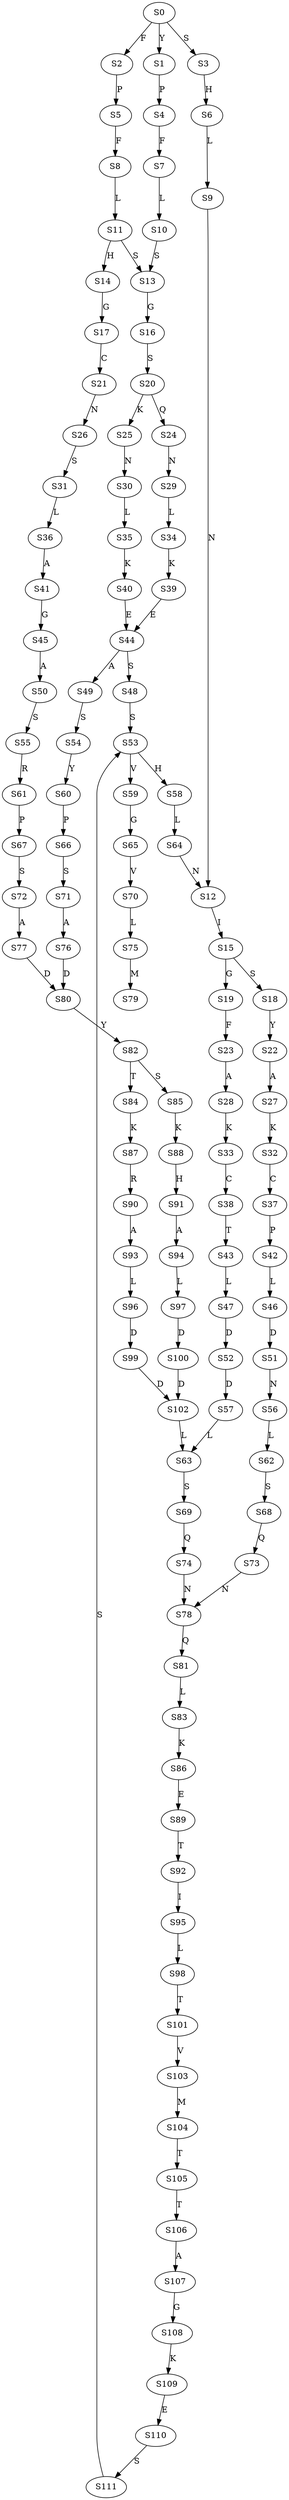 strict digraph  {
	S0 -> S1 [ label = Y ];
	S0 -> S2 [ label = F ];
	S0 -> S3 [ label = S ];
	S1 -> S4 [ label = P ];
	S2 -> S5 [ label = P ];
	S3 -> S6 [ label = H ];
	S4 -> S7 [ label = F ];
	S5 -> S8 [ label = F ];
	S6 -> S9 [ label = L ];
	S7 -> S10 [ label = L ];
	S8 -> S11 [ label = L ];
	S9 -> S12 [ label = N ];
	S10 -> S13 [ label = S ];
	S11 -> S13 [ label = S ];
	S11 -> S14 [ label = H ];
	S12 -> S15 [ label = I ];
	S13 -> S16 [ label = G ];
	S14 -> S17 [ label = G ];
	S15 -> S18 [ label = S ];
	S15 -> S19 [ label = G ];
	S16 -> S20 [ label = S ];
	S17 -> S21 [ label = C ];
	S18 -> S22 [ label = Y ];
	S19 -> S23 [ label = F ];
	S20 -> S24 [ label = Q ];
	S20 -> S25 [ label = K ];
	S21 -> S26 [ label = N ];
	S22 -> S27 [ label = A ];
	S23 -> S28 [ label = A ];
	S24 -> S29 [ label = N ];
	S25 -> S30 [ label = N ];
	S26 -> S31 [ label = S ];
	S27 -> S32 [ label = K ];
	S28 -> S33 [ label = K ];
	S29 -> S34 [ label = L ];
	S30 -> S35 [ label = L ];
	S31 -> S36 [ label = L ];
	S32 -> S37 [ label = C ];
	S33 -> S38 [ label = C ];
	S34 -> S39 [ label = K ];
	S35 -> S40 [ label = K ];
	S36 -> S41 [ label = A ];
	S37 -> S42 [ label = P ];
	S38 -> S43 [ label = T ];
	S39 -> S44 [ label = E ];
	S40 -> S44 [ label = E ];
	S41 -> S45 [ label = G ];
	S42 -> S46 [ label = L ];
	S43 -> S47 [ label = L ];
	S44 -> S48 [ label = S ];
	S44 -> S49 [ label = A ];
	S45 -> S50 [ label = A ];
	S46 -> S51 [ label = D ];
	S47 -> S52 [ label = D ];
	S48 -> S53 [ label = S ];
	S49 -> S54 [ label = S ];
	S50 -> S55 [ label = S ];
	S51 -> S56 [ label = N ];
	S52 -> S57 [ label = D ];
	S53 -> S58 [ label = H ];
	S53 -> S59 [ label = V ];
	S54 -> S60 [ label = Y ];
	S55 -> S61 [ label = R ];
	S56 -> S62 [ label = L ];
	S57 -> S63 [ label = L ];
	S58 -> S64 [ label = L ];
	S59 -> S65 [ label = G ];
	S60 -> S66 [ label = P ];
	S61 -> S67 [ label = P ];
	S62 -> S68 [ label = S ];
	S63 -> S69 [ label = S ];
	S64 -> S12 [ label = N ];
	S65 -> S70 [ label = V ];
	S66 -> S71 [ label = S ];
	S67 -> S72 [ label = S ];
	S68 -> S73 [ label = Q ];
	S69 -> S74 [ label = Q ];
	S70 -> S75 [ label = L ];
	S71 -> S76 [ label = A ];
	S72 -> S77 [ label = A ];
	S73 -> S78 [ label = N ];
	S74 -> S78 [ label = N ];
	S75 -> S79 [ label = M ];
	S76 -> S80 [ label = D ];
	S77 -> S80 [ label = D ];
	S78 -> S81 [ label = Q ];
	S80 -> S82 [ label = Y ];
	S81 -> S83 [ label = L ];
	S82 -> S84 [ label = T ];
	S82 -> S85 [ label = S ];
	S83 -> S86 [ label = K ];
	S84 -> S87 [ label = K ];
	S85 -> S88 [ label = K ];
	S86 -> S89 [ label = E ];
	S87 -> S90 [ label = R ];
	S88 -> S91 [ label = H ];
	S89 -> S92 [ label = T ];
	S90 -> S93 [ label = A ];
	S91 -> S94 [ label = A ];
	S92 -> S95 [ label = I ];
	S93 -> S96 [ label = L ];
	S94 -> S97 [ label = L ];
	S95 -> S98 [ label = L ];
	S96 -> S99 [ label = D ];
	S97 -> S100 [ label = D ];
	S98 -> S101 [ label = T ];
	S99 -> S102 [ label = D ];
	S100 -> S102 [ label = D ];
	S101 -> S103 [ label = V ];
	S102 -> S63 [ label = L ];
	S103 -> S104 [ label = M ];
	S104 -> S105 [ label = T ];
	S105 -> S106 [ label = T ];
	S106 -> S107 [ label = A ];
	S107 -> S108 [ label = G ];
	S108 -> S109 [ label = K ];
	S109 -> S110 [ label = E ];
	S110 -> S111 [ label = S ];
	S111 -> S53 [ label = S ];
}
